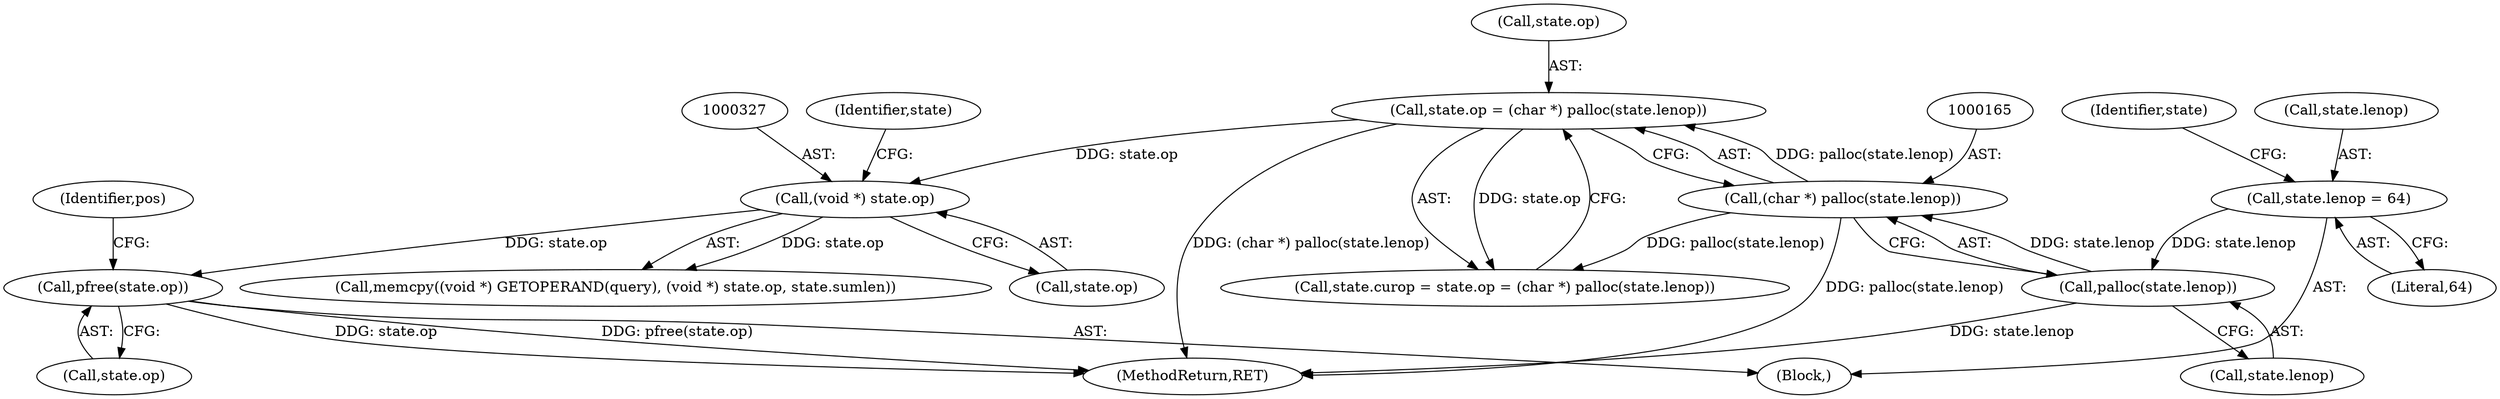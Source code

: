 digraph "0_postgres_31400a673325147e1205326008e32135a78b4d8a_11@API" {
"1000334" [label="(Call,pfree(state.op))"];
"1000326" [label="(Call,(void *) state.op)"];
"1000160" [label="(Call,state.op = (char *) palloc(state.lenop))"];
"1000164" [label="(Call,(char *) palloc(state.lenop))"];
"1000166" [label="(Call,palloc(state.lenop))"];
"1000151" [label="(Call,state.lenop = 64)"];
"1000347" [label="(MethodReturn,RET)"];
"1000339" [label="(Identifier,pos)"];
"1000332" [label="(Identifier,state)"];
"1000326" [label="(Call,(void *) state.op)"];
"1000335" [label="(Call,state.op)"];
"1000161" [label="(Call,state.op)"];
"1000334" [label="(Call,pfree(state.op))"];
"1000155" [label="(Literal,64)"];
"1000164" [label="(Call,(char *) palloc(state.lenop))"];
"1000152" [label="(Call,state.lenop)"];
"1000166" [label="(Call,palloc(state.lenop))"];
"1000321" [label="(Call,memcpy((void *) GETOPERAND(query), (void *) state.op, state.sumlen))"];
"1000167" [label="(Call,state.lenop)"];
"1000108" [label="(Block,)"];
"1000158" [label="(Identifier,state)"];
"1000328" [label="(Call,state.op)"];
"1000156" [label="(Call,state.curop = state.op = (char *) palloc(state.lenop))"];
"1000151" [label="(Call,state.lenop = 64)"];
"1000160" [label="(Call,state.op = (char *) palloc(state.lenop))"];
"1000334" -> "1000108"  [label="AST: "];
"1000334" -> "1000335"  [label="CFG: "];
"1000335" -> "1000334"  [label="AST: "];
"1000339" -> "1000334"  [label="CFG: "];
"1000334" -> "1000347"  [label="DDG: pfree(state.op)"];
"1000334" -> "1000347"  [label="DDG: state.op"];
"1000326" -> "1000334"  [label="DDG: state.op"];
"1000326" -> "1000321"  [label="AST: "];
"1000326" -> "1000328"  [label="CFG: "];
"1000327" -> "1000326"  [label="AST: "];
"1000328" -> "1000326"  [label="AST: "];
"1000332" -> "1000326"  [label="CFG: "];
"1000326" -> "1000321"  [label="DDG: state.op"];
"1000160" -> "1000326"  [label="DDG: state.op"];
"1000160" -> "1000156"  [label="AST: "];
"1000160" -> "1000164"  [label="CFG: "];
"1000161" -> "1000160"  [label="AST: "];
"1000164" -> "1000160"  [label="AST: "];
"1000156" -> "1000160"  [label="CFG: "];
"1000160" -> "1000347"  [label="DDG: (char *) palloc(state.lenop)"];
"1000160" -> "1000156"  [label="DDG: state.op"];
"1000164" -> "1000160"  [label="DDG: palloc(state.lenop)"];
"1000164" -> "1000166"  [label="CFG: "];
"1000165" -> "1000164"  [label="AST: "];
"1000166" -> "1000164"  [label="AST: "];
"1000164" -> "1000347"  [label="DDG: palloc(state.lenop)"];
"1000164" -> "1000156"  [label="DDG: palloc(state.lenop)"];
"1000166" -> "1000164"  [label="DDG: state.lenop"];
"1000166" -> "1000167"  [label="CFG: "];
"1000167" -> "1000166"  [label="AST: "];
"1000166" -> "1000347"  [label="DDG: state.lenop"];
"1000151" -> "1000166"  [label="DDG: state.lenop"];
"1000151" -> "1000108"  [label="AST: "];
"1000151" -> "1000155"  [label="CFG: "];
"1000152" -> "1000151"  [label="AST: "];
"1000155" -> "1000151"  [label="AST: "];
"1000158" -> "1000151"  [label="CFG: "];
}
